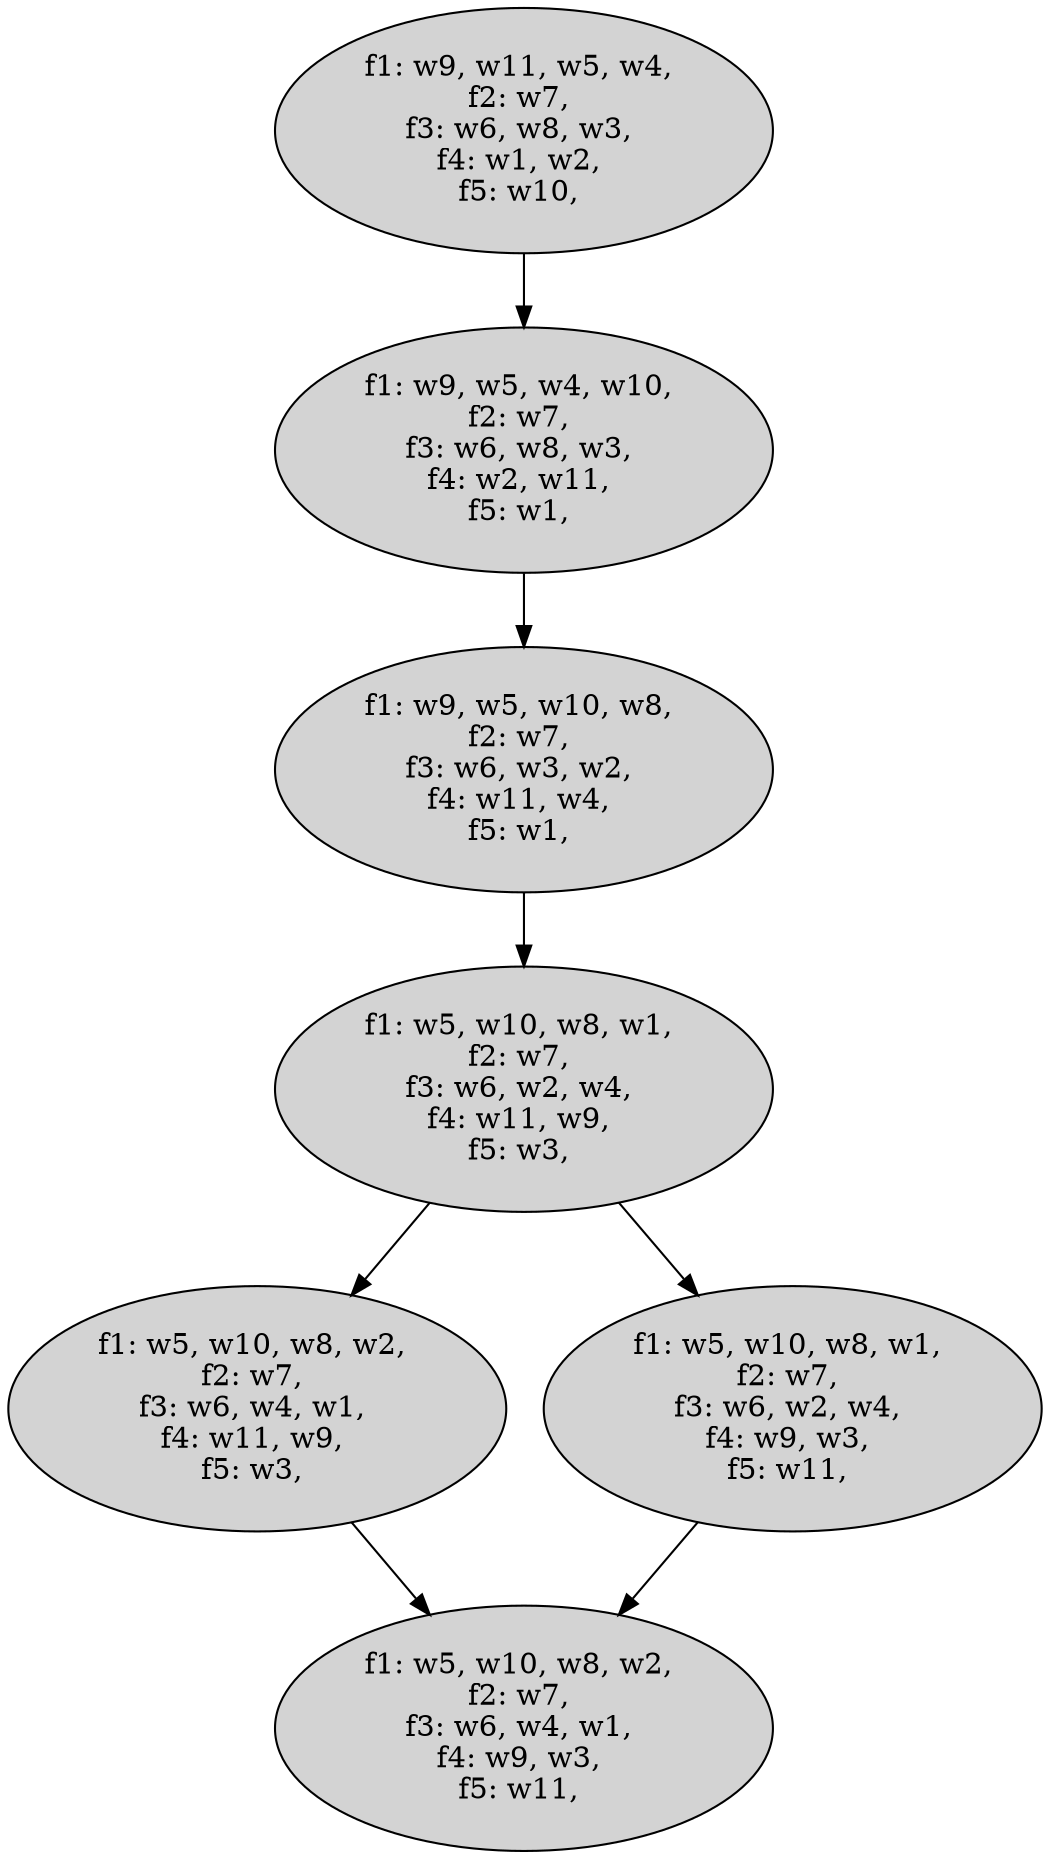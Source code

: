 digraph matchings {
0[style="filled",id="m0", label="f1: w9, w11, w5, w4, 
f2: w7, 
f3: w6, w8, w3, 
f4: w1, w2, 
f5: w10, 
"]
0 -> 1;
1[style="filled",id="m1", label="f1: w9, w5, w4, w10, 
f2: w7, 
f3: w6, w8, w3, 
f4: w2, w11, 
f5: w1, 
"]
1 -> 2;
2[style="filled",id="m2", label="f1: w9, w5, w10, w8, 
f2: w7, 
f3: w6, w3, w2, 
f4: w11, w4, 
f5: w1, 
"]
2 -> 3;
3[style="filled",id="m3", label="f1: w5, w10, w8, w1, 
f2: w7, 
f3: w6, w2, w4, 
f4: w11, w9, 
f5: w3, 
"]
3 -> 4;
3 -> 5;
4[style="filled",id="m4", label="f1: w5, w10, w8, w2, 
f2: w7, 
f3: w6, w4, w1, 
f4: w11, w9, 
f5: w3, 
"]
4 -> 6;
5[style="filled",id="m5", label="f1: w5, w10, w8, w1, 
f2: w7, 
f3: w6, w2, w4, 
f4: w9, w3, 
f5: w11, 
"]
5 -> 6;
6[style="filled",id="m6", label="f1: w5, w10, w8, w2, 
f2: w7, 
f3: w6, w4, w1, 
f4: w9, w3, 
f5: w11, 
"]
}
